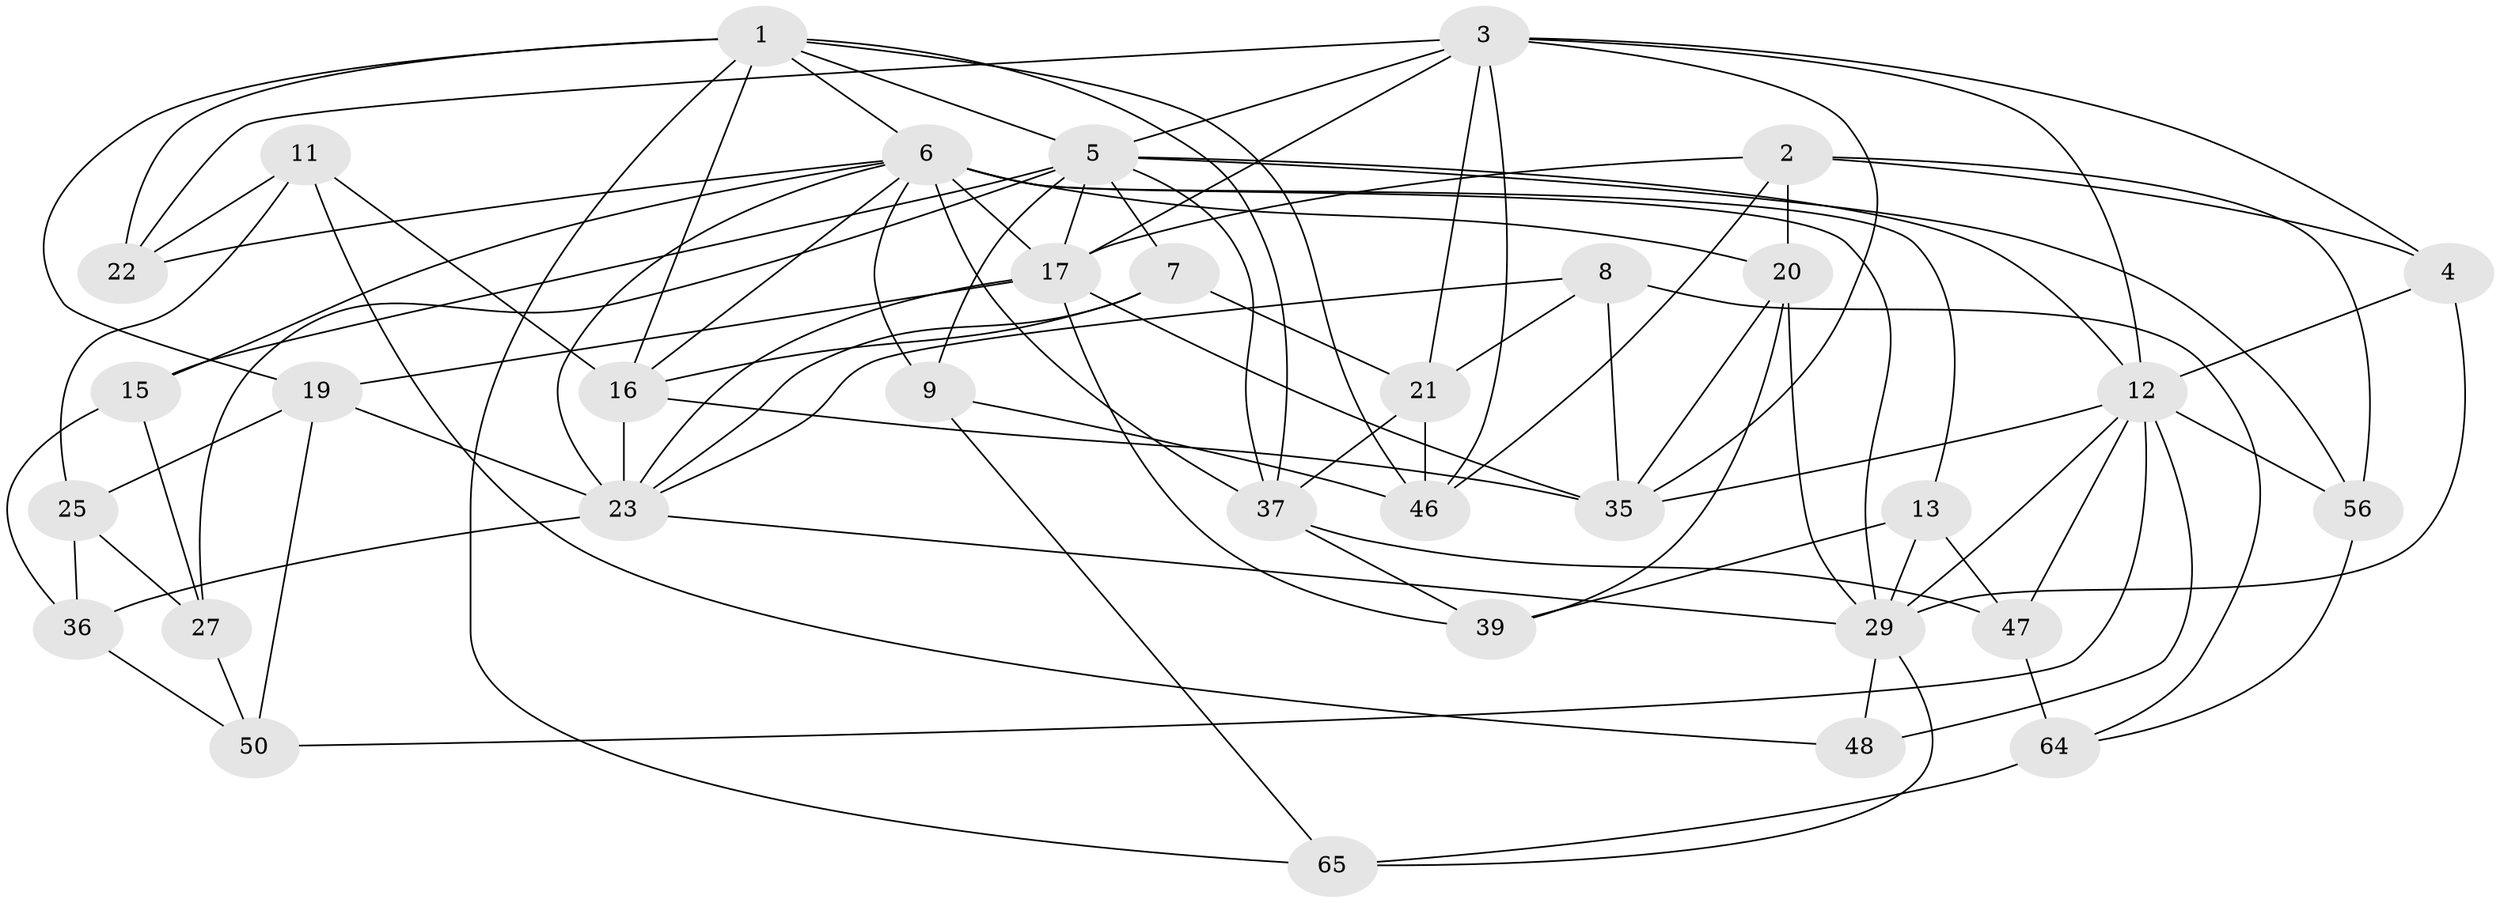 // original degree distribution, {4: 1.0}
// Generated by graph-tools (version 1.1) at 2025/16/03/09/25 04:16:16]
// undirected, 34 vertices, 92 edges
graph export_dot {
graph [start="1"]
  node [color=gray90,style=filled];
  1 [super="+30+54"];
  2 [super="+32"];
  3 [super="+24+53"];
  4;
  5 [super="+26+14"];
  6 [super="+34+10+18+43"];
  7;
  8;
  9;
  11;
  12 [super="+61"];
  13;
  15;
  16 [super="+31"];
  17 [super="+28+66"];
  19 [super="+52"];
  20 [super="+40"];
  21 [super="+38"];
  22;
  23 [super="+41"];
  25;
  27;
  29 [super="+42+33"];
  35 [super="+57"];
  36;
  37 [super="+49+67"];
  39;
  46 [super="+51"];
  47;
  48;
  50;
  56;
  64;
  65;
  1 -- 65;
  1 -- 22;
  1 -- 37 [weight=2];
  1 -- 5;
  1 -- 16;
  1 -- 19 [weight=2];
  1 -- 46;
  1 -- 6;
  2 -- 4;
  2 -- 56;
  2 -- 20 [weight=2];
  2 -- 46;
  2 -- 17;
  3 -- 5;
  3 -- 4;
  3 -- 22;
  3 -- 12;
  3 -- 46;
  3 -- 21;
  3 -- 35;
  3 -- 17;
  4 -- 12;
  4 -- 29;
  5 -- 7;
  5 -- 27;
  5 -- 56;
  5 -- 12;
  5 -- 37;
  5 -- 9;
  5 -- 15;
  5 -- 17;
  6 -- 9;
  6 -- 37 [weight=2];
  6 -- 22;
  6 -- 16;
  6 -- 13;
  6 -- 23;
  6 -- 29;
  6 -- 20;
  6 -- 15;
  6 -- 17;
  7 -- 21;
  7 -- 23;
  7 -- 16;
  8 -- 35;
  8 -- 64;
  8 -- 23;
  8 -- 21;
  9 -- 46;
  9 -- 65;
  11 -- 25;
  11 -- 48;
  11 -- 22;
  11 -- 16;
  12 -- 56;
  12 -- 48 [weight=2];
  12 -- 35;
  12 -- 47;
  12 -- 50;
  12 -- 29;
  13 -- 39;
  13 -- 47;
  13 -- 29;
  15 -- 27;
  15 -- 36;
  16 -- 23;
  16 -- 35;
  17 -- 19;
  17 -- 23;
  17 -- 35;
  17 -- 39;
  19 -- 25;
  19 -- 50;
  19 -- 23;
  20 -- 39;
  20 -- 29;
  20 -- 35;
  21 -- 37;
  21 -- 46 [weight=2];
  23 -- 36;
  23 -- 29;
  25 -- 27;
  25 -- 36;
  27 -- 50;
  29 -- 65;
  29 -- 48;
  36 -- 50;
  37 -- 47;
  37 -- 39;
  47 -- 64;
  56 -- 64;
  64 -- 65;
}
